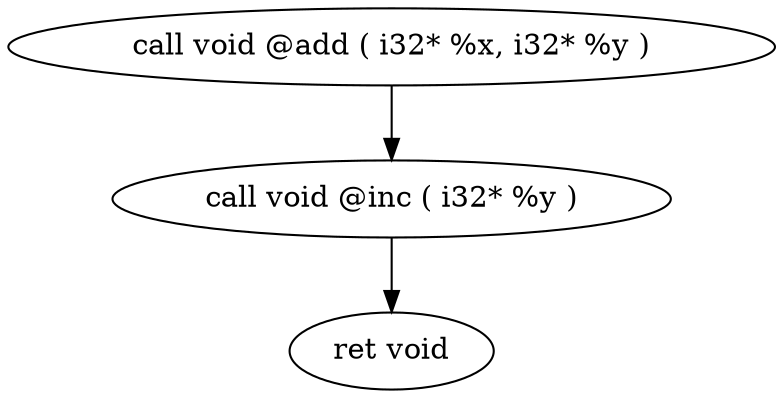 digraph {
	node [label="\N"];
	graph [bb="0,0,368,186"];
	68 [label="call void @add ( i32* %x, i32* %y )", pos="184,167", width="5.1111", height="0.51389"];
	69 [label="call void @inc ( i32* %y )", pos="184,93", width="3.7222", height="0.51389"];
	70 [label="ret void", pos="184,19", width="1.3611", height="0.51389"];
	68 -> 69 [pos="e,184,111.67 184,148.33 184,140.26 184,130.65 184,121.71"];
	69 -> 70 [pos="e,184,37.667 184,74.327 184,66.264 184,56.648 184,47.711"];
}
